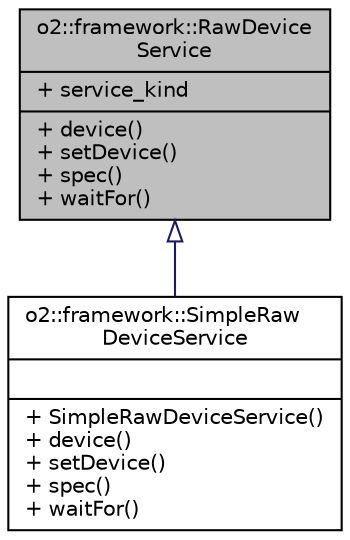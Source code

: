 digraph "o2::framework::RawDeviceService"
{
 // INTERACTIVE_SVG=YES
  bgcolor="transparent";
  edge [fontname="Helvetica",fontsize="10",labelfontname="Helvetica",labelfontsize="10"];
  node [fontname="Helvetica",fontsize="10",shape=record];
  Node0 [label="{o2::framework::RawDevice\lService\n|+ service_kind\l|+ device()\l+ setDevice()\l+ spec()\l+ waitFor()\l}",height=0.2,width=0.4,color="black", fillcolor="grey75", style="filled", fontcolor="black"];
  Node0 -> Node1 [dir="back",color="midnightblue",fontsize="10",style="solid",arrowtail="onormal",fontname="Helvetica"];
  Node1 [label="{o2::framework::SimpleRaw\lDeviceService\n||+ SimpleRawDeviceService()\l+ device()\l+ setDevice()\l+ spec()\l+ waitFor()\l}",height=0.2,width=0.4,color="black",URL="$da/d30/classo2_1_1framework_1_1SimpleRawDeviceService.html"];
}
